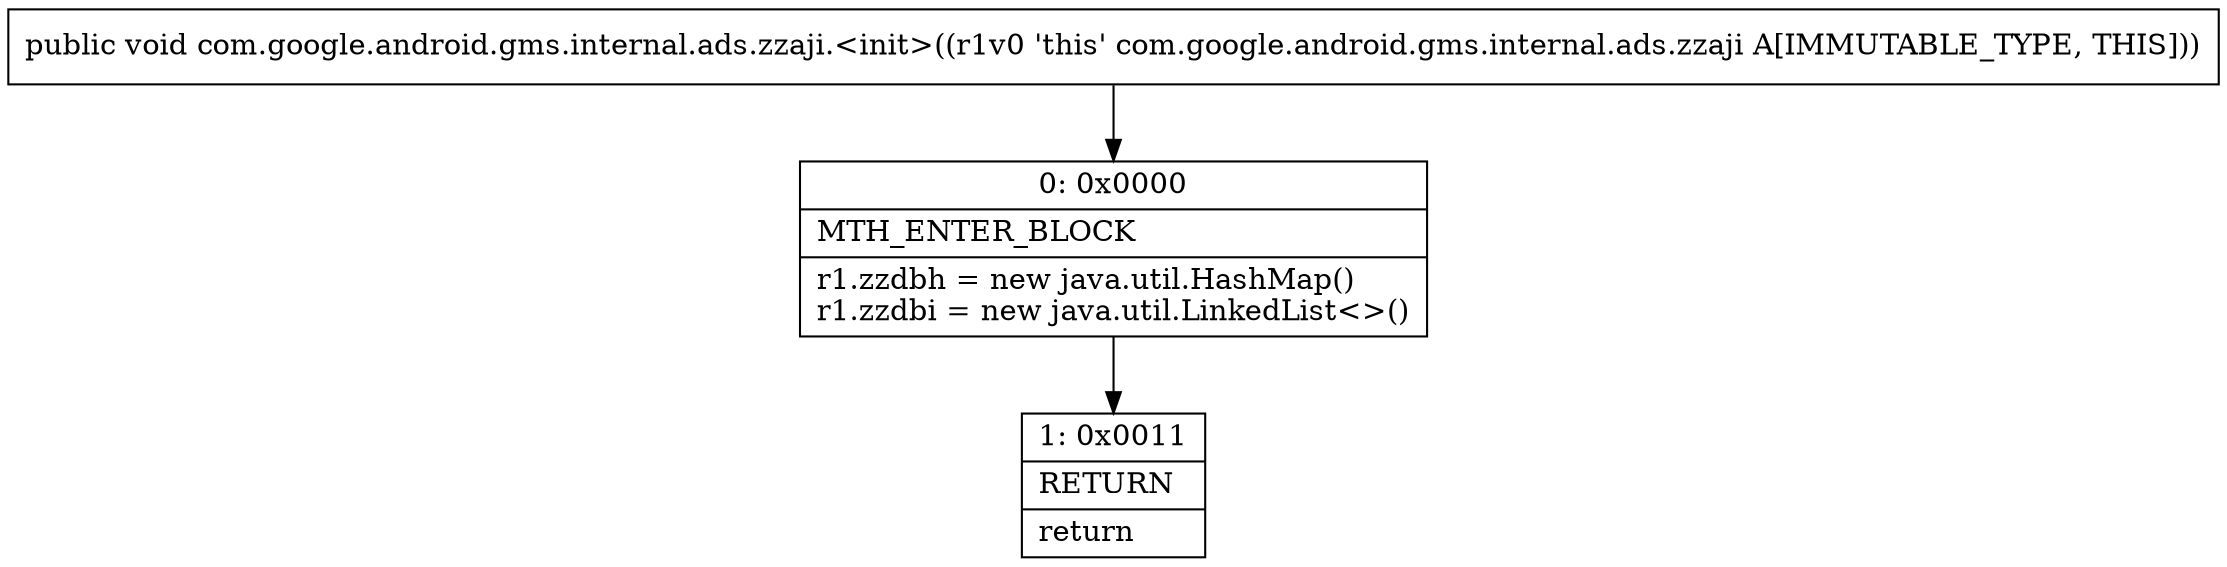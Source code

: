 digraph "CFG forcom.google.android.gms.internal.ads.zzaji.\<init\>()V" {
Node_0 [shape=record,label="{0\:\ 0x0000|MTH_ENTER_BLOCK\l|r1.zzdbh = new java.util.HashMap()\lr1.zzdbi = new java.util.LinkedList\<\>()\l}"];
Node_1 [shape=record,label="{1\:\ 0x0011|RETURN\l|return\l}"];
MethodNode[shape=record,label="{public void com.google.android.gms.internal.ads.zzaji.\<init\>((r1v0 'this' com.google.android.gms.internal.ads.zzaji A[IMMUTABLE_TYPE, THIS])) }"];
MethodNode -> Node_0;
Node_0 -> Node_1;
}


